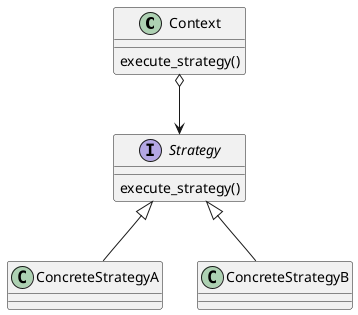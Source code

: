 @startuml

class Context {
    execute_strategy()
}

interface Strategy {
    execute_strategy()
}
Context o--> Strategy

class ConcreteStrategyA {
}
Strategy <|-- ConcreteStrategyA

class ConcreteStrategyB {
}
Strategy <|-- ConcreteStrategyB

@enduml
